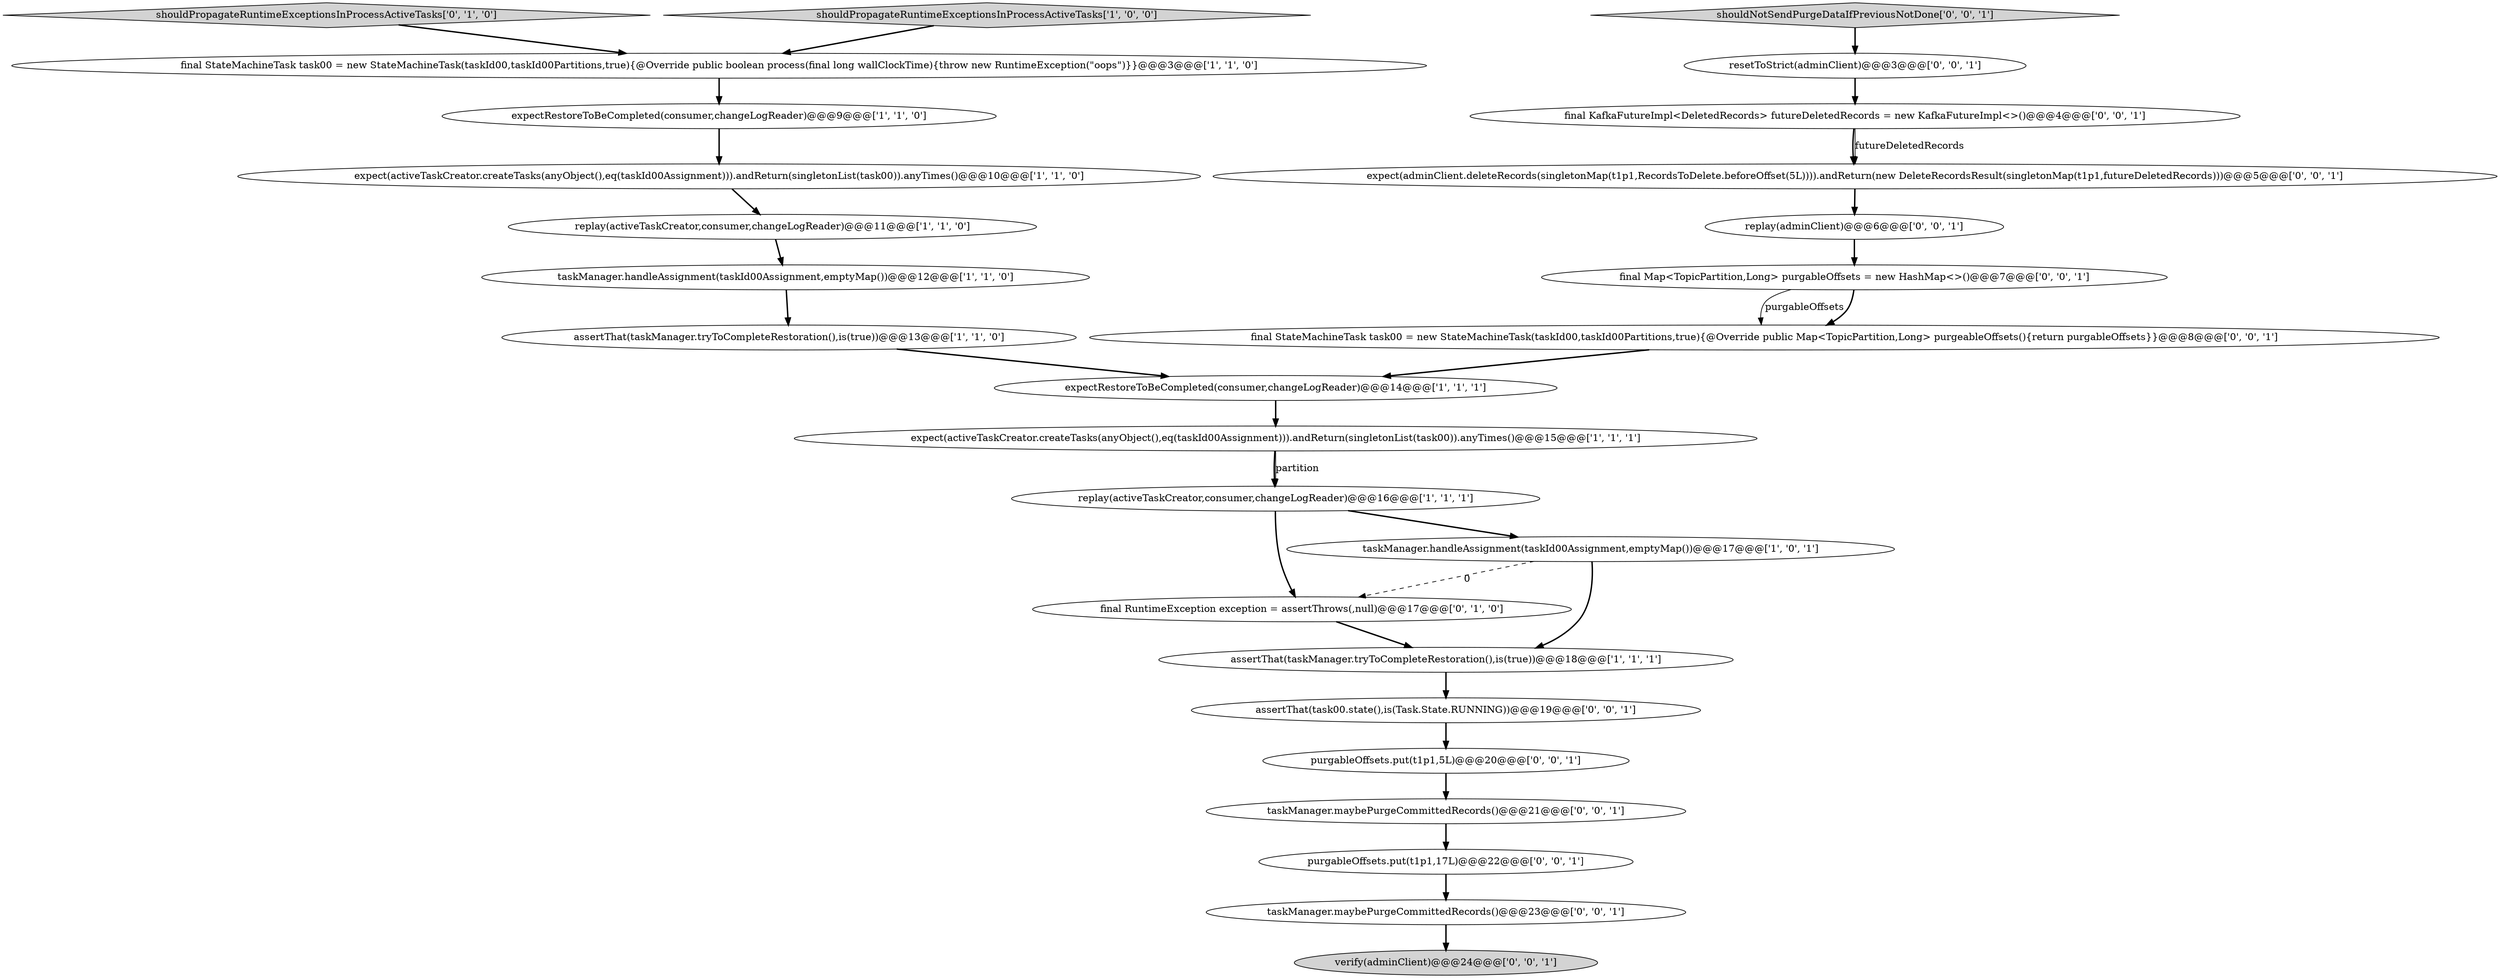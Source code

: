 digraph {
19 [style = filled, label = "final KafkaFutureImpl<DeletedRecords> futureDeletedRecords = new KafkaFutureImpl<>()@@@4@@@['0', '0', '1']", fillcolor = white, shape = ellipse image = "AAA0AAABBB3BBB"];
14 [style = filled, label = "taskManager.maybePurgeCommittedRecords()@@@23@@@['0', '0', '1']", fillcolor = white, shape = ellipse image = "AAA0AAABBB3BBB"];
10 [style = filled, label = "final StateMachineTask task00 = new StateMachineTask(taskId00,taskId00Partitions,true){@Override public boolean process(final long wallClockTime){throw new RuntimeException(\"oops\")}}@@@3@@@['1', '1', '0']", fillcolor = white, shape = ellipse image = "AAA0AAABBB1BBB"];
8 [style = filled, label = "assertThat(taskManager.tryToCompleteRestoration(),is(true))@@@13@@@['1', '1', '0']", fillcolor = white, shape = ellipse image = "AAA0AAABBB1BBB"];
13 [style = filled, label = "shouldPropagateRuntimeExceptionsInProcessActiveTasks['0', '1', '0']", fillcolor = lightgray, shape = diamond image = "AAA0AAABBB2BBB"];
22 [style = filled, label = "verify(adminClient)@@@24@@@['0', '0', '1']", fillcolor = lightgray, shape = ellipse image = "AAA0AAABBB3BBB"];
3 [style = filled, label = "assertThat(taskManager.tryToCompleteRestoration(),is(true))@@@18@@@['1', '1', '1']", fillcolor = white, shape = ellipse image = "AAA0AAABBB1BBB"];
0 [style = filled, label = "expectRestoreToBeCompleted(consumer,changeLogReader)@@@9@@@['1', '1', '0']", fillcolor = white, shape = ellipse image = "AAA0AAABBB1BBB"];
1 [style = filled, label = "expectRestoreToBeCompleted(consumer,changeLogReader)@@@14@@@['1', '1', '1']", fillcolor = white, shape = ellipse image = "AAA0AAABBB1BBB"];
5 [style = filled, label = "shouldPropagateRuntimeExceptionsInProcessActiveTasks['1', '0', '0']", fillcolor = lightgray, shape = diamond image = "AAA0AAABBB1BBB"];
12 [style = filled, label = "final RuntimeException exception = assertThrows(,null)@@@17@@@['0', '1', '0']", fillcolor = white, shape = ellipse image = "AAA1AAABBB2BBB"];
7 [style = filled, label = "taskManager.handleAssignment(taskId00Assignment,emptyMap())@@@12@@@['1', '1', '0']", fillcolor = white, shape = ellipse image = "AAA0AAABBB1BBB"];
6 [style = filled, label = "expect(activeTaskCreator.createTasks(anyObject(),eq(taskId00Assignment))).andReturn(singletonList(task00)).anyTimes()@@@10@@@['1', '1', '0']", fillcolor = white, shape = ellipse image = "AAA0AAABBB1BBB"];
16 [style = filled, label = "taskManager.maybePurgeCommittedRecords()@@@21@@@['0', '0', '1']", fillcolor = white, shape = ellipse image = "AAA0AAABBB3BBB"];
2 [style = filled, label = "replay(activeTaskCreator,consumer,changeLogReader)@@@16@@@['1', '1', '1']", fillcolor = white, shape = ellipse image = "AAA0AAABBB1BBB"];
18 [style = filled, label = "purgableOffsets.put(t1p1,5L)@@@20@@@['0', '0', '1']", fillcolor = white, shape = ellipse image = "AAA0AAABBB3BBB"];
11 [style = filled, label = "replay(activeTaskCreator,consumer,changeLogReader)@@@11@@@['1', '1', '0']", fillcolor = white, shape = ellipse image = "AAA0AAABBB1BBB"];
25 [style = filled, label = "purgableOffsets.put(t1p1,17L)@@@22@@@['0', '0', '1']", fillcolor = white, shape = ellipse image = "AAA0AAABBB3BBB"];
20 [style = filled, label = "expect(adminClient.deleteRecords(singletonMap(t1p1,RecordsToDelete.beforeOffset(5L)))).andReturn(new DeleteRecordsResult(singletonMap(t1p1,futureDeletedRecords)))@@@5@@@['0', '0', '1']", fillcolor = white, shape = ellipse image = "AAA0AAABBB3BBB"];
24 [style = filled, label = "final StateMachineTask task00 = new StateMachineTask(taskId00,taskId00Partitions,true){@Override public Map<TopicPartition,Long> purgeableOffsets(){return purgableOffsets}}@@@8@@@['0', '0', '1']", fillcolor = white, shape = ellipse image = "AAA0AAABBB3BBB"];
23 [style = filled, label = "resetToStrict(adminClient)@@@3@@@['0', '0', '1']", fillcolor = white, shape = ellipse image = "AAA0AAABBB3BBB"];
9 [style = filled, label = "expect(activeTaskCreator.createTasks(anyObject(),eq(taskId00Assignment))).andReturn(singletonList(task00)).anyTimes()@@@15@@@['1', '1', '1']", fillcolor = white, shape = ellipse image = "AAA0AAABBB1BBB"];
26 [style = filled, label = "assertThat(task00.state(),is(Task.State.RUNNING))@@@19@@@['0', '0', '1']", fillcolor = white, shape = ellipse image = "AAA0AAABBB3BBB"];
21 [style = filled, label = "shouldNotSendPurgeDataIfPreviousNotDone['0', '0', '1']", fillcolor = lightgray, shape = diamond image = "AAA0AAABBB3BBB"];
17 [style = filled, label = "replay(adminClient)@@@6@@@['0', '0', '1']", fillcolor = white, shape = ellipse image = "AAA0AAABBB3BBB"];
4 [style = filled, label = "taskManager.handleAssignment(taskId00Assignment,emptyMap())@@@17@@@['1', '0', '1']", fillcolor = white, shape = ellipse image = "AAA0AAABBB1BBB"];
15 [style = filled, label = "final Map<TopicPartition,Long> purgableOffsets = new HashMap<>()@@@7@@@['0', '0', '1']", fillcolor = white, shape = ellipse image = "AAA0AAABBB3BBB"];
0->6 [style = bold, label=""];
26->18 [style = bold, label=""];
7->8 [style = bold, label=""];
1->9 [style = bold, label=""];
2->4 [style = bold, label=""];
23->19 [style = bold, label=""];
4->12 [style = dashed, label="0"];
15->24 [style = solid, label="purgableOffsets"];
3->26 [style = bold, label=""];
16->25 [style = bold, label=""];
19->20 [style = bold, label=""];
6->11 [style = bold, label=""];
9->2 [style = bold, label=""];
25->14 [style = bold, label=""];
19->20 [style = solid, label="futureDeletedRecords"];
15->24 [style = bold, label=""];
5->10 [style = bold, label=""];
24->1 [style = bold, label=""];
11->7 [style = bold, label=""];
8->1 [style = bold, label=""];
9->2 [style = solid, label="partition"];
17->15 [style = bold, label=""];
12->3 [style = bold, label=""];
18->16 [style = bold, label=""];
20->17 [style = bold, label=""];
13->10 [style = bold, label=""];
21->23 [style = bold, label=""];
4->3 [style = bold, label=""];
10->0 [style = bold, label=""];
2->12 [style = bold, label=""];
14->22 [style = bold, label=""];
}
